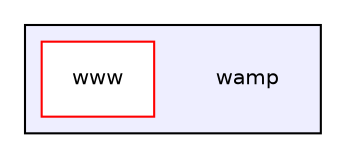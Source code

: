 digraph "C:/wamp" {
  compound=true
  node [ fontsize="10", fontname="Helvetica"];
  edge [ labelfontsize="10", labelfontname="Helvetica"];
  subgraph clusterdir_2b9e166508d09dde5a99a7da5cdd2c5e {
    graph [ bgcolor="#eeeeff", pencolor="black", label="" URL="dir_2b9e166508d09dde5a99a7da5cdd2c5e.html"];
    dir_2b9e166508d09dde5a99a7da5cdd2c5e [shape=plaintext label="wamp"];
    dir_6cec9c0059ae9a8bc4877b04f6d117b9 [shape=box label="www" color="red" fillcolor="white" style="filled" URL="dir_6cec9c0059ae9a8bc4877b04f6d117b9.html"];
  }
}
